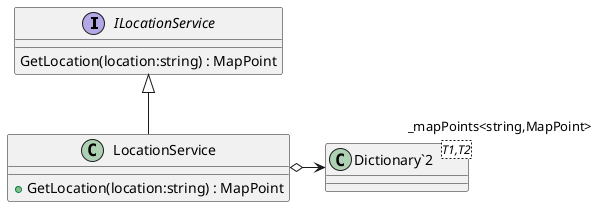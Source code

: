 @startuml
interface ILocationService {
    GetLocation(location:string) : MapPoint
}
class LocationService {
    + GetLocation(location:string) : MapPoint
}
class "Dictionary`2"<T1,T2> {
}
ILocationService <|-- LocationService
LocationService o-> "_mapPoints<string,MapPoint>" "Dictionary`2"
@enduml
